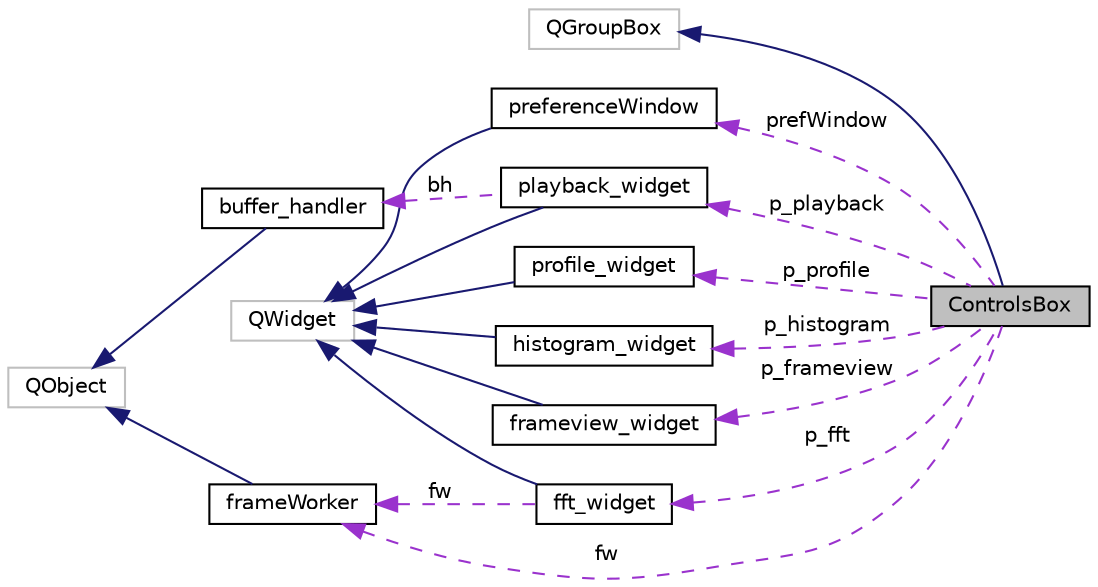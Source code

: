 digraph "ControlsBox"
{
  edge [fontname="Helvetica",fontsize="10",labelfontname="Helvetica",labelfontsize="10"];
  node [fontname="Helvetica",fontsize="10",shape=record];
  rankdir="LR";
  Node1 [label="ControlsBox",height=0.2,width=0.4,color="black", fillcolor="grey75", style="filled", fontcolor="black"];
  Node2 -> Node1 [dir="back",color="midnightblue",fontsize="10",style="solid",fontname="Helvetica"];
  Node2 [label="QGroupBox",height=0.2,width=0.4,color="grey75", fillcolor="white", style="filled"];
  Node3 -> Node1 [dir="back",color="darkorchid3",fontsize="10",style="dashed",label=" p_playback" ,fontname="Helvetica"];
  Node3 [label="playback_widget",height=0.2,width=0.4,color="black", fillcolor="white", style="filled",URL="$classplayback__widget.html"];
  Node4 -> Node3 [dir="back",color="midnightblue",fontsize="10",style="solid",fontname="Helvetica"];
  Node4 [label="QWidget",height=0.2,width=0.4,color="grey75", fillcolor="white", style="filled"];
  Node5 -> Node3 [dir="back",color="darkorchid3",fontsize="10",style="dashed",label=" bh" ,fontname="Helvetica"];
  Node5 [label="buffer_handler",height=0.2,width=0.4,color="black", fillcolor="white", style="filled",URL="$classbuffer__handler.html"];
  Node6 -> Node5 [dir="back",color="midnightblue",fontsize="10",style="solid",fontname="Helvetica"];
  Node6 [label="QObject",height=0.2,width=0.4,color="grey75", fillcolor="white", style="filled"];
  Node7 -> Node1 [dir="back",color="darkorchid3",fontsize="10",style="dashed",label=" p_histogram" ,fontname="Helvetica"];
  Node7 [label="histogram_widget",height=0.2,width=0.4,color="black", fillcolor="white", style="filled",URL="$classhistogram__widget.html"];
  Node4 -> Node7 [dir="back",color="midnightblue",fontsize="10",style="solid",fontname="Helvetica"];
  Node8 -> Node1 [dir="back",color="darkorchid3",fontsize="10",style="dashed",label=" fw" ,fontname="Helvetica"];
  Node8 [label="frameWorker",height=0.2,width=0.4,color="black", fillcolor="white", style="filled",URL="$classframeWorker.html"];
  Node6 -> Node8 [dir="back",color="midnightblue",fontsize="10",style="solid",fontname="Helvetica"];
  Node9 -> Node1 [dir="back",color="darkorchid3",fontsize="10",style="dashed",label=" p_frameview" ,fontname="Helvetica"];
  Node9 [label="frameview_widget",height=0.2,width=0.4,color="black", fillcolor="white", style="filled",URL="$classframeview__widget.html"];
  Node4 -> Node9 [dir="back",color="midnightblue",fontsize="10",style="solid",fontname="Helvetica"];
  Node10 -> Node1 [dir="back",color="darkorchid3",fontsize="10",style="dashed",label=" prefWindow" ,fontname="Helvetica"];
  Node10 [label="preferenceWindow",height=0.2,width=0.4,color="black", fillcolor="white", style="filled",URL="$classpreferenceWindow.html"];
  Node4 -> Node10 [dir="back",color="midnightblue",fontsize="10",style="solid",fontname="Helvetica"];
  Node11 -> Node1 [dir="back",color="darkorchid3",fontsize="10",style="dashed",label=" p_profile" ,fontname="Helvetica"];
  Node11 [label="profile_widget",height=0.2,width=0.4,color="black", fillcolor="white", style="filled",URL="$classprofile__widget.html"];
  Node4 -> Node11 [dir="back",color="midnightblue",fontsize="10",style="solid",fontname="Helvetica"];
  Node12 -> Node1 [dir="back",color="darkorchid3",fontsize="10",style="dashed",label=" p_fft" ,fontname="Helvetica"];
  Node12 [label="fft_widget",height=0.2,width=0.4,color="black", fillcolor="white", style="filled",URL="$classfft__widget.html"];
  Node4 -> Node12 [dir="back",color="midnightblue",fontsize="10",style="solid",fontname="Helvetica"];
  Node8 -> Node12 [dir="back",color="darkorchid3",fontsize="10",style="dashed",label=" fw" ,fontname="Helvetica"];
}
